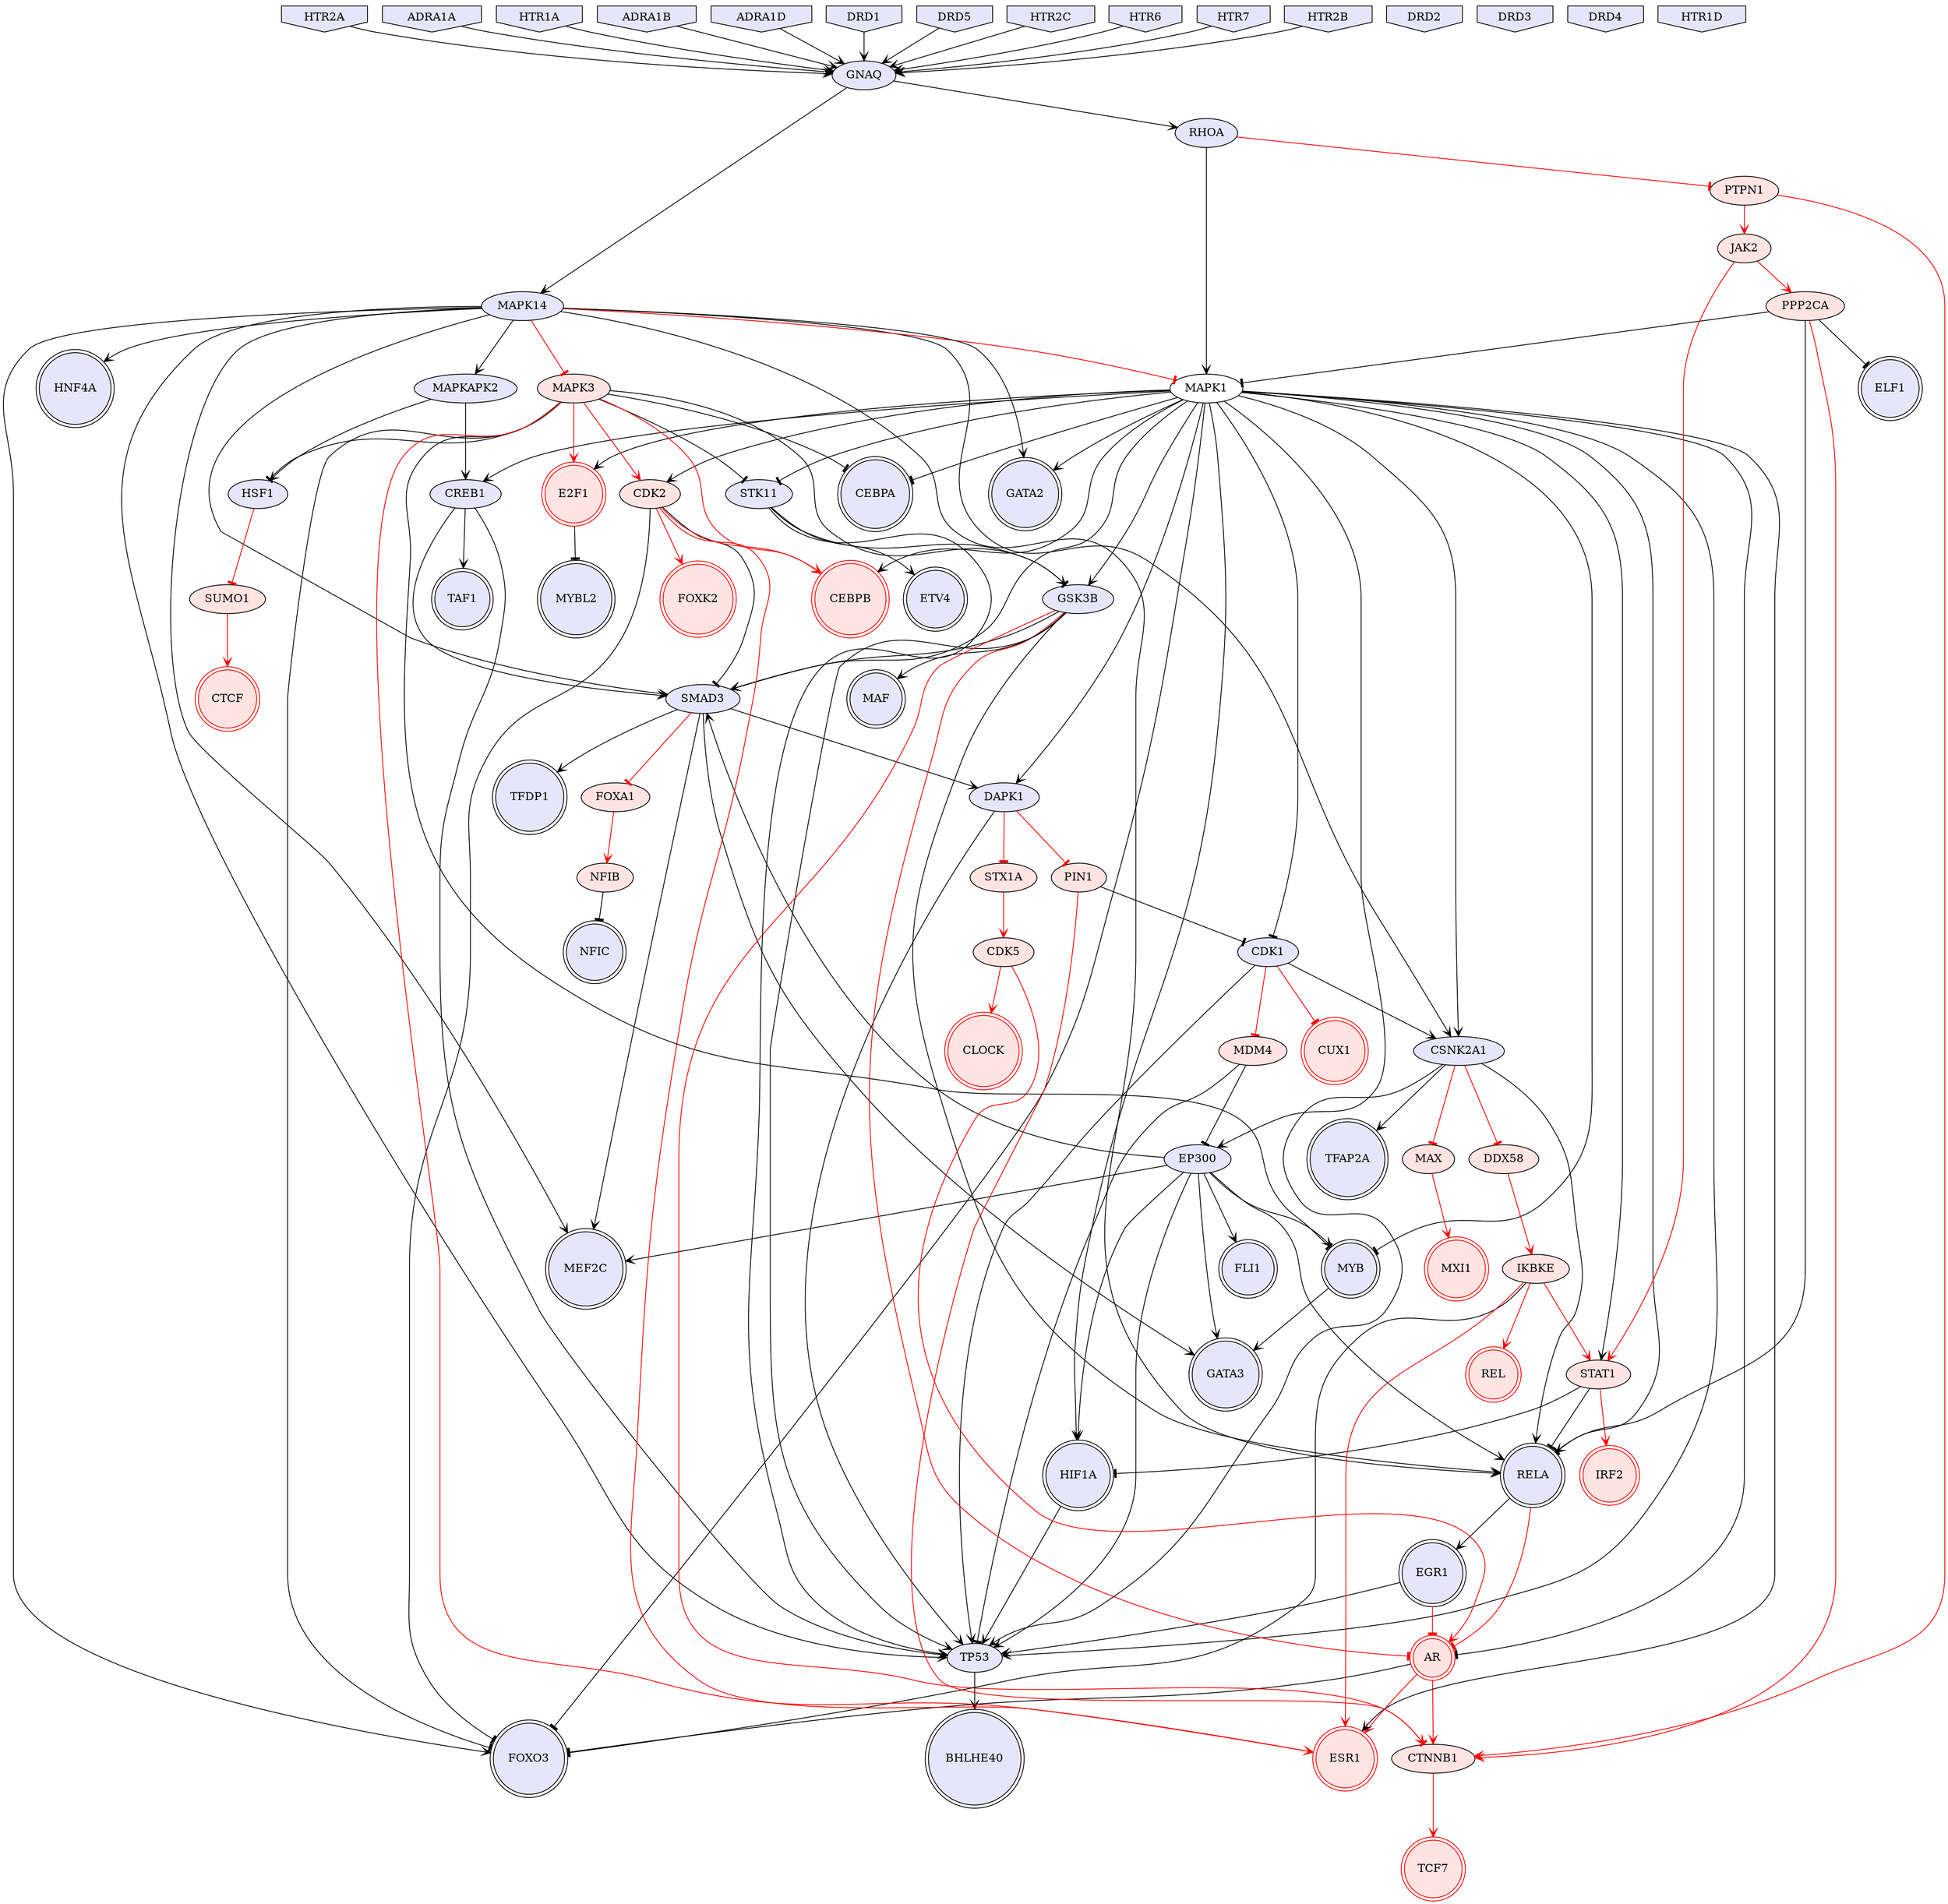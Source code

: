 digraph {

MAPK14->MAPKAPK2 [penwidth=1, color=black, arrowhead="vee"]
DAPK1->TP53 [penwidth=1, color=black, arrowhead="vee"]
SMAD3->DAPK1 [penwidth=1, color=black, arrowhead="vee"]
HIF1A->TP53 [penwidth=1, color=black, arrowhead="vee"]
MYB->GATA3 [penwidth=1, color=black, arrowhead="vee"]
EP300->MYB [penwidth=1, color=black, arrowhead="vee"]
EP300->TP53 [penwidth=1, color=black, arrowhead="vee"]
AR->FOXO3 [penwidth=1, color=black, arrowhead="tee"]
MAPKAPK2->CREB1 [penwidth=1, color=black, arrowhead="vee"]
STAT1->HIF1A [penwidth=1, color=black, arrowhead="tee"]
EP300->HIF1A [penwidth=1, color=black, arrowhead="vee"]
MDM4->TP53 [penwidth=1, color=black, arrowhead="tee"]
CDK1->CSNK2A1 [penwidth=1, color=black, arrowhead="vee"]
MAPK1->CDK1 [penwidth=1, color=NA, arrowhead="tee"]
E2F1->MYBL2 [penwidth=1, color=black, arrowhead="tee"]
EGR1->TP53 [penwidth=1, color=black, arrowhead="vee"]
MAPK14->MEF2C [penwidth=1, color=black, arrowhead="vee"]
SMAD3->MEF2C [penwidth=1, color=black, arrowhead="vee"]
CREB1->SMAD3 [penwidth=1, color=black, arrowhead="vee"]
GSK3B->SMAD3 [penwidth=1, color=black, arrowhead="vee"]
SMAD3->GATA3 [penwidth=1, color=black, arrowhead="vee"]
STK11->GSK3B [penwidth=1, color=black, arrowhead="vee"]
MAPK14->SMAD3 [penwidth=1, color=black, arrowhead="vee"]
HTR2A->GNAQ [penwidth=1, color=black, arrowhead="vee"]
ADRA1A->GNAQ [penwidth=1, color=black, arrowhead="vee"]
CREB1->TAF1 [penwidth=1, color=black, arrowhead="vee"]
MAPK14->CSNK2A1 [penwidth=1, color=black, arrowhead="vee"]
EP300->RELA [penwidth=1, color=black, arrowhead="vee"]
PPP2CA->ELF1 [penwidth=1, color=black, arrowhead="tee"]
PPP2CA->RELA [penwidth=1, color=black, arrowhead="tee"]
HTR1A->GNAQ [penwidth=1, color=black, arrowhead="vee"]
MAPK1->FOXO3 [penwidth=1, color=NA, arrowhead="tee"]
CSNK2A1->TFAP2A [penwidth=1, color=black, arrowhead="vee"]
MAPK1->MYB [penwidth=1, color=NA, arrowhead="tee"]
RELA->EGR1 [penwidth=1, color=black, arrowhead="vee"]
IKBKE->FOXO3 [penwidth=1, color=black, arrowhead="tee"]
GSK3B->RELA [penwidth=1, color=black, arrowhead="vee"]
MAPK1->STK11 [penwidth=1, color=NA, arrowhead="tee"]
STK11->TP53 [penwidth=1, color=black, arrowhead="vee"]
MAPK14->TP53 [penwidth=1, color=black, arrowhead="vee"]
STAT1->RELA [penwidth=1, color=black, arrowhead="tee"]
CDK1->TP53 [penwidth=1, color=black, arrowhead="vee"]
EP300->FLI1 [penwidth=1, color=black, arrowhead="vee"]
MAPK14->GATA2 [penwidth=1, color=black, arrowhead="vee"]
NFIB->NFIC [penwidth=1, color=black, arrowhead="tee"]
GSK3B->MAF [penwidth=1, color=black, arrowhead="vee"]
CDK2->SMAD3 [penwidth=1, color=black, arrowhead="tee"]
CSNK2A1->RELA [penwidth=1, color=black, arrowhead="vee"]
CDK2->FOXO3 [penwidth=1, color=black, arrowhead="tee"]
MAPK1->CEBPA [penwidth=1, color=NA, arrowhead="tee"]
EP300->SMAD3 [penwidth=1, color=black, arrowhead="vee"]
ADRA1B->GNAQ [penwidth=1, color=black, arrowhead="vee"]
ADRA1D->GNAQ [penwidth=1, color=black, arrowhead="vee"]
CSNK2A1->TP53 [penwidth=1, color=black, arrowhead="vee"]
DRD1->GNAQ [penwidth=1, color=black, arrowhead="vee"]
DRD5->GNAQ [penwidth=1, color=black, arrowhead="vee"]
EP300->MEF2C [penwidth=1, color=black, arrowhead="vee"]
GNAQ->RHOA [penwidth=1, color=black, arrowhead="vee"]
HTR2C->GNAQ [penwidth=1, color=black, arrowhead="vee"]
HTR6->GNAQ [penwidth=1, color=black, arrowhead="vee"]
HTR7->GNAQ [penwidth=1, color=black, arrowhead="vee"]
GSK3B->TP53 [penwidth=1, color=black, arrowhead="vee"]
MAPK14->FOXO3 [penwidth=1, color=black, arrowhead="vee"]
HTR2B->GNAQ [penwidth=1, color=black, arrowhead="vee"]
MAPK14->HNF4A [penwidth=1, color=black, arrowhead="vee"]
MAPKAPK2->HSF1 [penwidth=1, color=black, arrowhead="vee"]
MAPK14->RELA [penwidth=1, color=black, arrowhead="vee"]
GNAQ->MAPK14 [penwidth=1, color=black, arrowhead="vee"]
STK11->ETV4 [penwidth=1, color=black, arrowhead="vee"]
EP300->GATA3 [penwidth=1, color=black, arrowhead="vee"]
CREB1->TP53 [penwidth=1, color=black, arrowhead="vee"]
SMAD3->TFDP1 [penwidth=1, color=black, arrowhead="vee"]
TP53->BHLHE40 [penwidth=1, color=black, arrowhead="vee"]
MDM4->EP300 [penwidth=1, color=black, arrowhead="tee"]
DAPK1->STX1A [penwidth=1, color=red, arrowhead="tee"]
GSK3B->CTNNB1 [penwidth=1, color=red, arrowhead="tee"]
MAPK1->CEBPB [penwidth=1, color=NA, arrowhead="vee"]
SUMO1->CTCF [penwidth=1, color=red, arrowhead="vee"]
MAPK14->MAPK1 [penwidth=1, color=red, arrowhead="tee"]
CTNNB1->TCF7 [penwidth=1, color=red, arrowhead="vee"]
JAK2->STAT1 [penwidth=1, color=red, arrowhead="vee"]
PTPN1->JAK2 [penwidth=1, color=red, arrowhead="vee"]
AR->ESR1 [penwidth=1, color=red, arrowhead="vee"]
AR->CTNNB1 [penwidth=1, color=red, arrowhead="vee"]
DDX58->IKBKE [penwidth=1, color=red, arrowhead="vee"]
PPP2CA->CTNNB1 [penwidth=1, color=red, arrowhead="vee"]
CDK2->ESR1 [penwidth=1, color=red, arrowhead="vee"]
MAPK1->ESR1 [penwidth=1, color=NA, arrowhead="vee"]
CDK2->CEBPB [penwidth=1, color=red, arrowhead="vee"]
CDK2->FOXK2 [penwidth=1, color=red, arrowhead="vee"]
SMAD3->FOXA1 [penwidth=1, color=red, arrowhead="tee"]
STAT1->IRF2 [penwidth=1, color=red, arrowhead="vee"]
CSNK2A1->MAX [penwidth=1, color=red, arrowhead="tee"]
CDK5->AR [penwidth=1, color=red, arrowhead="vee"]
CDK1->MDM4 [penwidth=1, color=red, arrowhead="tee"]
CDK5->CLOCK [penwidth=1, color=red, arrowhead="vee"]
CSNK2A1->DDX58 [penwidth=1, color=red, arrowhead="tee"]
MAPK1->CDK2 [penwidth=1, color=NA, arrowhead="vee"]
MAPK1->E2F1 [penwidth=1, color=NA, arrowhead="vee"]
FOXA1->NFIB [penwidth=1, color=red, arrowhead="vee"]
IKBKE->ESR1 [penwidth=1, color=red, arrowhead="vee"]
IKBKE->REL [penwidth=1, color=red, arrowhead="vee"]
IKBKE->STAT1 [penwidth=1, color=red, arrowhead="vee"]
MAX->MXI1 [penwidth=1, color=red, arrowhead="vee"]
CDK1->CUX1 [penwidth=1, color=red, arrowhead="tee"]
RHOA->PTPN1 [penwidth=1, color=red, arrowhead="tee"]
PTPN1->CTNNB1 [penwidth=1, color=red, arrowhead="vee"]
MAPK1->STAT1 [penwidth=1, color=NA, arrowhead="vee"]
RELA->AR [penwidth=1, color=red, arrowhead="tee"]
HSF1->SUMO1 [penwidth=1, color=red, arrowhead="tee"]
JAK2->PPP2CA [penwidth=1, color=red, arrowhead="vee"]
GSK3B->AR [penwidth=1, color=red, arrowhead="tee"]
EGR1->AR [penwidth=1, color=red, arrowhead="tee"]
STX1A->CDK5 [penwidth=1, color=red, arrowhead="vee"]
MAPK1->DAPK1 [penwidth=1, color=NA, arrowhead="vee"]
MAPK1->HIF1A [penwidth=1, color=NA, arrowhead="vee"]
MAPK1->SMAD3 [penwidth=1, color=NA, arrowhead="vee"]
PPP2CA->MAPK1 [penwidth=1, color=black, arrowhead="tee"]
MAPK3->MYB [penwidth=1, color=black, arrowhead="tee"]
MAPK3->STK11 [penwidth=1, color=black, arrowhead="tee"]
MAPK1->EP300 [penwidth=1, color=NA, arrowhead="vee"]
MAPK1->GSK3B [penwidth=1, color=NA, arrowhead="vee"]
MAPK1->CSNK2A1 [penwidth=1, color=NA, arrowhead="vee"]
MAPK3->FOXO3 [penwidth=1, color=black, arrowhead="tee"]
MAPK3->GSK3B [penwidth=1, color=black, arrowhead="tee"]
MAPK3->HSF1 [penwidth=1, color=black, arrowhead="tee"]
MAPK3->CEBPA [penwidth=1, color=black, arrowhead="tee"]
MAPK1->RELA [penwidth=1, color=NA, arrowhead="vee"]
MAPK1->TP53 [penwidth=1, color=NA, arrowhead="vee"]
MAPK1->CREB1 [penwidth=1, color=NA, arrowhead="vee"]
RHOA->MAPK1 [penwidth=1, color=black, arrowhead="vee"]
PIN1->CDK1 [penwidth=1, color=black, arrowhead="tee"]
MAPK1->GATA2 [penwidth=1, color=NA, arrowhead="vee"]
MAPK3->CEBPB [penwidth=1, color=red, arrowhead="vee"]
MAPK14->MAPK3 [penwidth=1, color=red, arrowhead="tee"]
DAPK1->PIN1 [penwidth=1, color=red, arrowhead="tee"]
MAPK3->ESR1 [penwidth=1, color=red, arrowhead="vee"]
MAPK3->CDK2 [penwidth=1, color=red, arrowhead="vee"]
MAPK3->E2F1 [penwidth=1, color=red, arrowhead="vee"]
MAPK1->AR [penwidth=1, color=NA, arrowhead="tee"]
PIN1->CTNNB1 [penwidth=1, color=red, arrowhead="vee"]
ADRA1A [style=filled, color=black, fillcolor=lavender, shape=invhouse];
ADRA1B [style=filled, color=black, fillcolor=lavender, shape=invhouse];
ADRA1D [style=filled, color=black, fillcolor=lavender, shape=invhouse];
DRD1 [style=filled, color=black, fillcolor=lavender, shape=invhouse];
DRD2 [style=filled, color=black, fillcolor=lavender, shape=invhouse];
DRD3 [style=filled, color=black, fillcolor=lavender, shape=invhouse];
DRD4 [style=filled, color=black, fillcolor=lavender, shape=invhouse];
DRD5 [style=filled, color=black, fillcolor=lavender, shape=invhouse];
HTR1A [style=filled, color=black, fillcolor=lavender, shape=invhouse];
HTR1D [style=filled, color=black, fillcolor=lavender, shape=invhouse];
HTR2A [style=filled, color=black, fillcolor=lavender, shape=invhouse];
HTR2B [style=filled, color=black, fillcolor=lavender, shape=invhouse];
HTR2C [style=filled, color=black, fillcolor=lavender, shape=invhouse];
HTR6 [style=filled, color=black, fillcolor=lavender, shape=invhouse];
HTR7 [style=filled, color=black, fillcolor=lavender, shape=invhouse];
DRD2 [style=filled, color=black, fillcolor=lavender, shape=invhouse];
MXI1 [style=filled, color=red, fillcolor=mistyrose, shape=doublecircle];
MYBL2 [style=filled, color=black, fillcolor=lavender, shape=doublecircle];
CTCF [style=filled, color=red, fillcolor=mistyrose, shape=doublecircle];
MYB [style=filled, color=black, fillcolor=lavender, shape=doublecircle];
CLOCK [style=filled, color=red, fillcolor=mistyrose, shape=doublecircle];
FOXK2 [style=filled, color=red, fillcolor=mistyrose, shape=doublecircle];
FLI1 [style=filled, color=black, fillcolor=lavender, shape=doublecircle];
GATA3 [style=filled, color=black, fillcolor=lavender, shape=doublecircle];
ELF1 [style=filled, color=black, fillcolor=lavender, shape=doublecircle];
ESR1 [style=filled, color=red, fillcolor=mistyrose, shape=doublecircle];
HIF1A [style=filled, color=black, fillcolor=lavender, shape=doublecircle];
GATA2 [style=filled, color=black, fillcolor=lavender, shape=doublecircle];
CEBPB [style=filled, color=red, fillcolor=mistyrose, shape=doublecircle];
AR [style=filled, color=red, fillcolor=mistyrose, shape=doublecircle];
CUX1 [style=filled, color=red, fillcolor=mistyrose, shape=doublecircle];
REL [style=filled, color=red, fillcolor=mistyrose, shape=doublecircle];
E2F1 [style=filled, color=red, fillcolor=mistyrose, shape=doublecircle];
HNF4A [style=filled, color=black, fillcolor=lavender, shape=doublecircle];
ETV4 [style=filled, color=black, fillcolor=lavender, shape=doublecircle];
IRF2 [style=filled, color=red, fillcolor=mistyrose, shape=doublecircle];
MAF [style=filled, color=black, fillcolor=lavender, shape=doublecircle];
NFIC [style=filled, color=black, fillcolor=lavender, shape=doublecircle];
EGR1 [style=filled, color=black, fillcolor=lavender, shape=doublecircle];
TCF7 [style=filled, color=red, fillcolor=mistyrose, shape=doublecircle];
TAF1 [style=filled, color=black, fillcolor=lavender, shape=doublecircle];
FOXO3 [style=filled, color=black, fillcolor=lavender, shape=doublecircle];
RELA [style=filled, color=black, fillcolor=lavender, shape=doublecircle];
CEBPA [style=filled, color=black, fillcolor=lavender, shape=doublecircle];
TFAP2A [style=filled, color=black, fillcolor=lavender, shape=doublecircle];
BHLHE40 [style=filled, color=black, fillcolor=lavender, shape=doublecircle];
MEF2C [style=filled, color=black, fillcolor=lavender, shape=doublecircle];
TFDP1 [style=filled, color=black, fillcolor=lavender, shape=doublecircle];
MAPK14 [style=filled, fillcolor=lavender];
DAPK1 [style=filled, fillcolor=lavender];
SMAD3 [style=filled, fillcolor=lavender];
EP300 [style=filled, fillcolor=lavender];
MAPKAPK2 [style=filled, fillcolor=lavender];
STAT1 [style=filled, fillcolor=mistyrose];
MDM4 [style=filled, fillcolor=mistyrose];
CDK1 [style=filled, fillcolor=lavender];
CREB1 [style=filled, fillcolor=lavender];
GSK3B [style=filled, fillcolor=lavender];
STK11 [style=filled, fillcolor=lavender];
PPP2CA [style=filled, fillcolor=mistyrose];
CSNK2A1 [style=filled, fillcolor=lavender];
IKBKE [style=filled, fillcolor=mistyrose];
NFIB [style=filled, fillcolor=mistyrose];
CDK2 [style=filled, fillcolor=mistyrose];
GNAQ [style=filled, fillcolor=lavender];
TP53 [style=filled, fillcolor=lavender];
SUMO1 [style=filled, fillcolor=mistyrose];
CTNNB1 [style=filled, fillcolor=mistyrose];
JAK2 [style=filled, fillcolor=mistyrose];
PTPN1 [style=filled, fillcolor=mistyrose];
DDX58 [style=filled, fillcolor=mistyrose];
CDK5 [style=filled, fillcolor=mistyrose];
FOXA1 [style=filled, fillcolor=mistyrose];
MAX [style=filled, fillcolor=mistyrose];
RHOA [style=filled, fillcolor=lavender];
HSF1 [style=filled, fillcolor=lavender];
STX1A [style=filled, fillcolor=mistyrose];
MAPK3 [style=filled, fillcolor=mistyrose];
PIN1 [style=filled, fillcolor=mistyrose];


}
